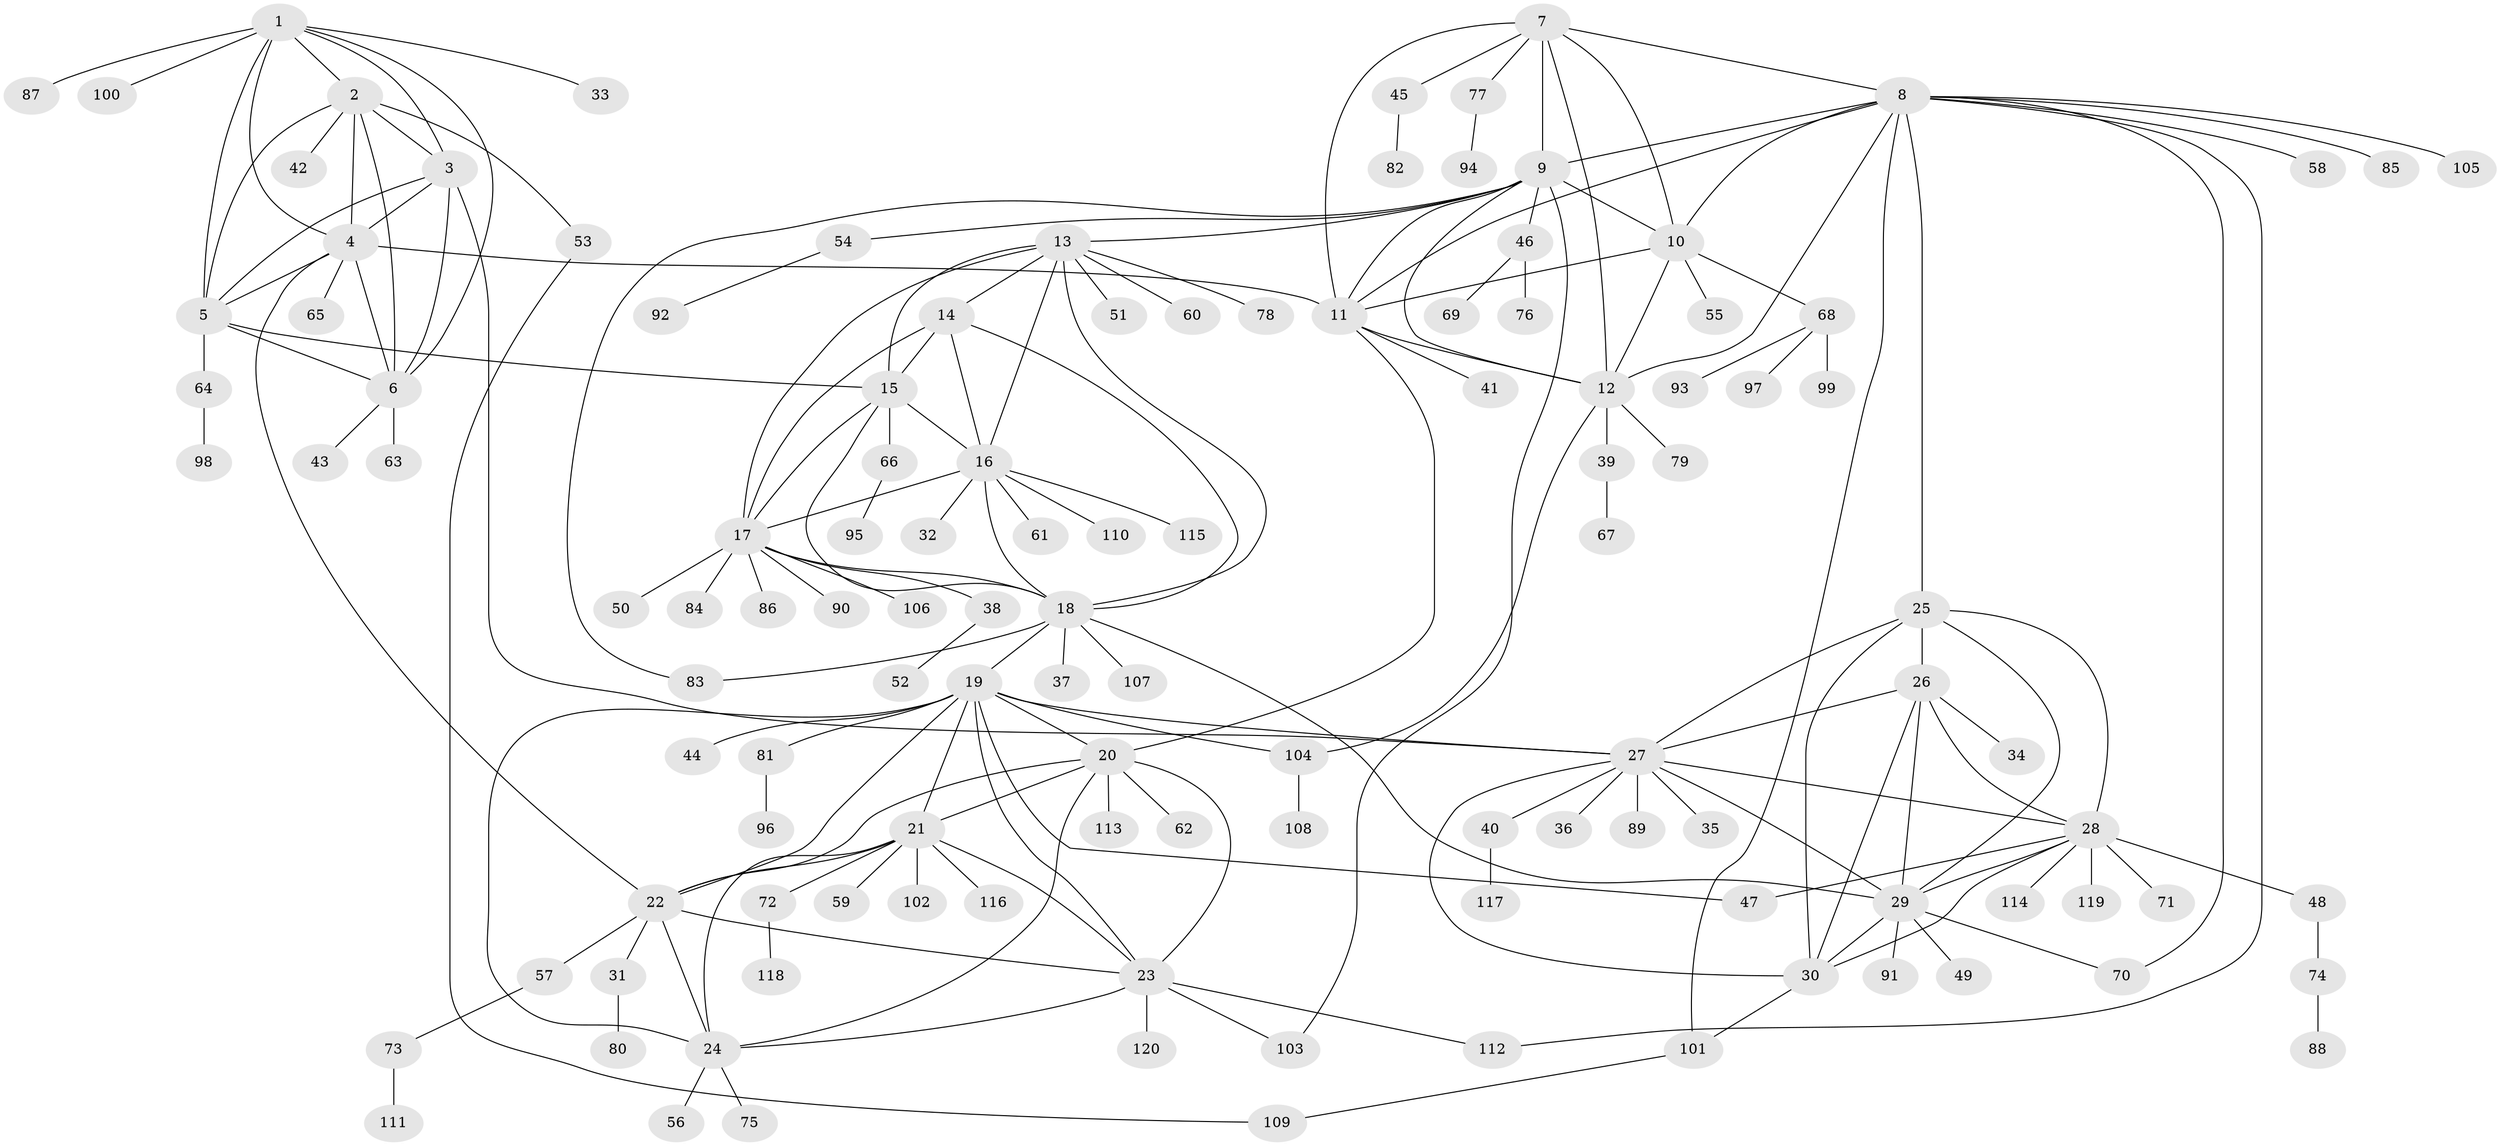// coarse degree distribution, {8: 0.058823529411764705, 6: 0.047058823529411764, 4: 0.011764705882352941, 10: 0.03529411764705882, 7: 0.023529411764705882, 9: 0.023529411764705882, 5: 0.03529411764705882, 12: 0.011764705882352941, 1: 0.6470588235294118, 2: 0.08235294117647059, 3: 0.023529411764705882}
// Generated by graph-tools (version 1.1) at 2025/24/03/03/25 07:24:14]
// undirected, 120 vertices, 183 edges
graph export_dot {
graph [start="1"]
  node [color=gray90,style=filled];
  1;
  2;
  3;
  4;
  5;
  6;
  7;
  8;
  9;
  10;
  11;
  12;
  13;
  14;
  15;
  16;
  17;
  18;
  19;
  20;
  21;
  22;
  23;
  24;
  25;
  26;
  27;
  28;
  29;
  30;
  31;
  32;
  33;
  34;
  35;
  36;
  37;
  38;
  39;
  40;
  41;
  42;
  43;
  44;
  45;
  46;
  47;
  48;
  49;
  50;
  51;
  52;
  53;
  54;
  55;
  56;
  57;
  58;
  59;
  60;
  61;
  62;
  63;
  64;
  65;
  66;
  67;
  68;
  69;
  70;
  71;
  72;
  73;
  74;
  75;
  76;
  77;
  78;
  79;
  80;
  81;
  82;
  83;
  84;
  85;
  86;
  87;
  88;
  89;
  90;
  91;
  92;
  93;
  94;
  95;
  96;
  97;
  98;
  99;
  100;
  101;
  102;
  103;
  104;
  105;
  106;
  107;
  108;
  109;
  110;
  111;
  112;
  113;
  114;
  115;
  116;
  117;
  118;
  119;
  120;
  1 -- 2;
  1 -- 3;
  1 -- 4;
  1 -- 5;
  1 -- 6;
  1 -- 33;
  1 -- 87;
  1 -- 100;
  2 -- 3;
  2 -- 4;
  2 -- 5;
  2 -- 6;
  2 -- 42;
  2 -- 53;
  3 -- 4;
  3 -- 5;
  3 -- 6;
  3 -- 27;
  4 -- 5;
  4 -- 6;
  4 -- 11;
  4 -- 22;
  4 -- 65;
  5 -- 6;
  5 -- 15;
  5 -- 64;
  6 -- 43;
  6 -- 63;
  7 -- 8;
  7 -- 9;
  7 -- 10;
  7 -- 11;
  7 -- 12;
  7 -- 45;
  7 -- 77;
  8 -- 9;
  8 -- 10;
  8 -- 11;
  8 -- 12;
  8 -- 25;
  8 -- 58;
  8 -- 70;
  8 -- 85;
  8 -- 101;
  8 -- 105;
  8 -- 112;
  9 -- 10;
  9 -- 11;
  9 -- 12;
  9 -- 13;
  9 -- 46;
  9 -- 54;
  9 -- 83;
  9 -- 103;
  10 -- 11;
  10 -- 12;
  10 -- 55;
  10 -- 68;
  11 -- 12;
  11 -- 20;
  11 -- 41;
  12 -- 39;
  12 -- 79;
  12 -- 104;
  13 -- 14;
  13 -- 15;
  13 -- 16;
  13 -- 17;
  13 -- 18;
  13 -- 51;
  13 -- 60;
  13 -- 78;
  14 -- 15;
  14 -- 16;
  14 -- 17;
  14 -- 18;
  15 -- 16;
  15 -- 17;
  15 -- 18;
  15 -- 66;
  16 -- 17;
  16 -- 18;
  16 -- 32;
  16 -- 61;
  16 -- 110;
  16 -- 115;
  17 -- 18;
  17 -- 38;
  17 -- 50;
  17 -- 84;
  17 -- 86;
  17 -- 90;
  17 -- 106;
  18 -- 19;
  18 -- 29;
  18 -- 37;
  18 -- 83;
  18 -- 107;
  19 -- 20;
  19 -- 21;
  19 -- 22;
  19 -- 23;
  19 -- 24;
  19 -- 27;
  19 -- 44;
  19 -- 47;
  19 -- 81;
  19 -- 104;
  20 -- 21;
  20 -- 22;
  20 -- 23;
  20 -- 24;
  20 -- 62;
  20 -- 113;
  21 -- 22;
  21 -- 23;
  21 -- 24;
  21 -- 59;
  21 -- 72;
  21 -- 102;
  21 -- 116;
  22 -- 23;
  22 -- 24;
  22 -- 31;
  22 -- 57;
  23 -- 24;
  23 -- 103;
  23 -- 112;
  23 -- 120;
  24 -- 56;
  24 -- 75;
  25 -- 26;
  25 -- 27;
  25 -- 28;
  25 -- 29;
  25 -- 30;
  26 -- 27;
  26 -- 28;
  26 -- 29;
  26 -- 30;
  26 -- 34;
  27 -- 28;
  27 -- 29;
  27 -- 30;
  27 -- 35;
  27 -- 36;
  27 -- 40;
  27 -- 89;
  28 -- 29;
  28 -- 30;
  28 -- 47;
  28 -- 48;
  28 -- 71;
  28 -- 114;
  28 -- 119;
  29 -- 30;
  29 -- 49;
  29 -- 70;
  29 -- 91;
  30 -- 101;
  31 -- 80;
  38 -- 52;
  39 -- 67;
  40 -- 117;
  45 -- 82;
  46 -- 69;
  46 -- 76;
  48 -- 74;
  53 -- 109;
  54 -- 92;
  57 -- 73;
  64 -- 98;
  66 -- 95;
  68 -- 93;
  68 -- 97;
  68 -- 99;
  72 -- 118;
  73 -- 111;
  74 -- 88;
  77 -- 94;
  81 -- 96;
  101 -- 109;
  104 -- 108;
}

